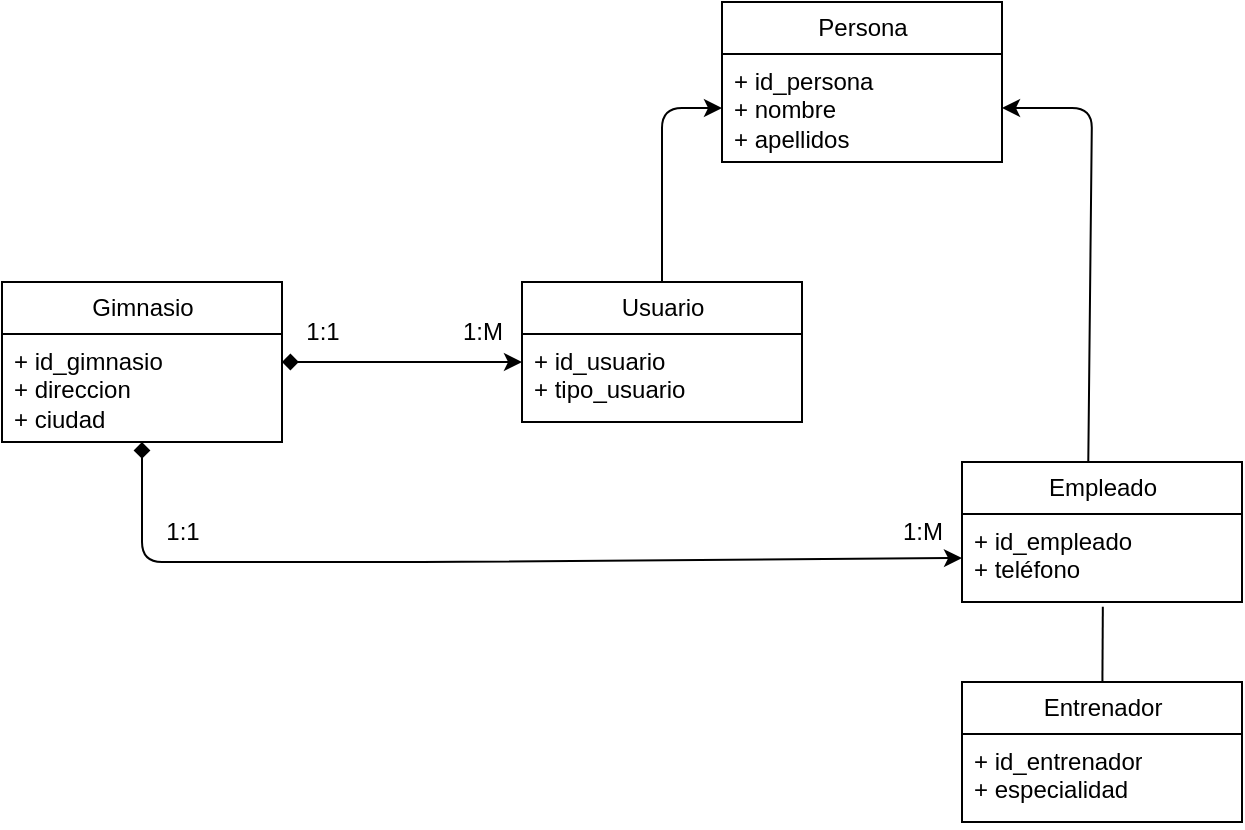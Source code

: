 <mxfile>
    <diagram id="JiYE2LtNr2qzzN4ghaXM" name="Page-1">
        <mxGraphModel dx="750" dy="563" grid="1" gridSize="10" guides="1" tooltips="1" connect="1" arrows="1" fold="1" page="1" pageScale="1" pageWidth="2339" pageHeight="3300" math="0" shadow="0">
            <root>
                <mxCell id="0"/>
                <mxCell id="1" parent="0"/>
                <mxCell id="2" value="Gimnasio" style="swimlane;fontStyle=0;childLayout=stackLayout;horizontal=1;startSize=26;fillColor=none;horizontalStack=0;resizeParent=1;resizeParentMax=0;resizeLast=0;collapsible=1;marginBottom=0;html=1;" parent="1" vertex="1">
                    <mxGeometry x="70" y="170" width="140" height="80" as="geometry"/>
                </mxCell>
                <mxCell id="3" value="+ id_gimnasio&lt;br&gt;+ direccion&lt;br&gt;+ ciudad" style="text;strokeColor=none;fillColor=none;align=left;verticalAlign=top;spacingLeft=4;spacingRight=4;overflow=hidden;rotatable=0;points=[[0,0.5],[1,0.5]];portConstraint=eastwest;whiteSpace=wrap;html=1;" parent="2" vertex="1">
                    <mxGeometry y="26" width="140" height="54" as="geometry"/>
                </mxCell>
                <mxCell id="15" style="edgeStyle=none;html=1;entryX=0;entryY=0.5;entryDx=0;entryDy=0;" parent="1" source="6" target="11" edge="1">
                    <mxGeometry relative="1" as="geometry">
                        <Array as="points">
                            <mxPoint x="400" y="83"/>
                        </Array>
                    </mxGeometry>
                </mxCell>
                <mxCell id="6" value="Usuario" style="swimlane;fontStyle=0;childLayout=stackLayout;horizontal=1;startSize=26;fillColor=none;horizontalStack=0;resizeParent=1;resizeParentMax=0;resizeLast=0;collapsible=1;marginBottom=0;html=1;" parent="1" vertex="1">
                    <mxGeometry x="330" y="170" width="140" height="70" as="geometry"/>
                </mxCell>
                <mxCell id="7" value="+ id_usuario&lt;br&gt;+ tipo_usuario" style="text;strokeColor=none;fillColor=none;align=left;verticalAlign=top;spacingLeft=4;spacingRight=4;overflow=hidden;rotatable=0;points=[[0,0.5],[1,0.5]];portConstraint=eastwest;whiteSpace=wrap;html=1;" parent="6" vertex="1">
                    <mxGeometry y="26" width="140" height="44" as="geometry"/>
                </mxCell>
                <mxCell id="17" style="edgeStyle=none;html=1;exitX=0.451;exitY=0;exitDx=0;exitDy=0;entryX=1;entryY=0.5;entryDx=0;entryDy=0;exitPerimeter=0;" parent="1" source="18" target="11" edge="1">
                    <mxGeometry relative="1" as="geometry">
                        <mxPoint x="615" y="170" as="sourcePoint"/>
                        <Array as="points">
                            <mxPoint x="615" y="83"/>
                        </Array>
                    </mxGeometry>
                </mxCell>
                <mxCell id="10" value="Persona" style="swimlane;fontStyle=0;childLayout=stackLayout;horizontal=1;startSize=26;fillColor=none;horizontalStack=0;resizeParent=1;resizeParentMax=0;resizeLast=0;collapsible=1;marginBottom=0;html=1;" parent="1" vertex="1">
                    <mxGeometry x="430" y="30" width="140" height="80" as="geometry"/>
                </mxCell>
                <mxCell id="11" value="+ id_persona&lt;br&gt;+ nombre&lt;br&gt;+ apellidos" style="text;strokeColor=none;fillColor=none;align=left;verticalAlign=top;spacingLeft=4;spacingRight=4;overflow=hidden;rotatable=0;points=[[0,0.5],[1,0.5]];portConstraint=eastwest;whiteSpace=wrap;html=1;" parent="10" vertex="1">
                    <mxGeometry y="26" width="140" height="54" as="geometry"/>
                </mxCell>
                <mxCell id="18" value="Empleado" style="swimlane;fontStyle=0;childLayout=stackLayout;horizontal=1;startSize=26;fillColor=none;horizontalStack=0;resizeParent=1;resizeParentMax=0;resizeLast=0;collapsible=1;marginBottom=0;html=1;" parent="1" vertex="1">
                    <mxGeometry x="550" y="260" width="140" height="70" as="geometry"/>
                </mxCell>
                <mxCell id="19" value="+ id_empleado&lt;br&gt;+ teléfono" style="text;strokeColor=none;fillColor=none;align=left;verticalAlign=top;spacingLeft=4;spacingRight=4;overflow=hidden;rotatable=0;points=[[0,0.5],[1,0.5]];portConstraint=eastwest;whiteSpace=wrap;html=1;" parent="18" vertex="1">
                    <mxGeometry y="26" width="140" height="44" as="geometry"/>
                </mxCell>
                <mxCell id="22" style="edgeStyle=none;html=1;entryX=0.503;entryY=1.055;entryDx=0;entryDy=0;entryPerimeter=0;endArrow=none;endFill=0;" parent="1" source="20" target="19" edge="1">
                    <mxGeometry relative="1" as="geometry"/>
                </mxCell>
                <mxCell id="20" value="Entrenador" style="swimlane;fontStyle=0;childLayout=stackLayout;horizontal=1;startSize=26;fillColor=none;horizontalStack=0;resizeParent=1;resizeParentMax=0;resizeLast=0;collapsible=1;marginBottom=0;html=1;" parent="1" vertex="1">
                    <mxGeometry x="550" y="370" width="140" height="70" as="geometry"/>
                </mxCell>
                <mxCell id="21" value="+ id_entrenador&lt;br&gt;+ especialidad" style="text;strokeColor=none;fillColor=none;align=left;verticalAlign=top;spacingLeft=4;spacingRight=4;overflow=hidden;rotatable=0;points=[[0,0.5],[1,0.5]];portConstraint=eastwest;whiteSpace=wrap;html=1;" parent="20" vertex="1">
                    <mxGeometry y="26" width="140" height="44" as="geometry"/>
                </mxCell>
                <mxCell id="24" value="" style="endArrow=classic;html=1;exitX=1;exitY=0.259;exitDx=0;exitDy=0;exitPerimeter=0;startArrow=diamond;startFill=1;" parent="1" source="3" edge="1">
                    <mxGeometry width="50" height="50" relative="1" as="geometry">
                        <mxPoint x="280" y="260" as="sourcePoint"/>
                        <mxPoint x="330" y="210" as="targetPoint"/>
                    </mxGeometry>
                </mxCell>
                <mxCell id="25" value="1:1" style="text;html=1;align=center;verticalAlign=middle;resizable=0;points=[];autosize=1;strokeColor=none;fillColor=none;" parent="1" vertex="1">
                    <mxGeometry x="210" y="180" width="40" height="30" as="geometry"/>
                </mxCell>
                <mxCell id="26" value="1:M" style="text;html=1;align=center;verticalAlign=middle;resizable=0;points=[];autosize=1;strokeColor=none;fillColor=none;" parent="1" vertex="1">
                    <mxGeometry x="290" y="180" width="40" height="30" as="geometry"/>
                </mxCell>
                <mxCell id="27" style="edgeStyle=none;html=1;entryX=0;entryY=0.5;entryDx=0;entryDy=0;endArrow=classic;endFill=1;startArrow=diamond;startFill=1;" parent="1" source="3" target="19" edge="1">
                    <mxGeometry relative="1" as="geometry">
                        <Array as="points">
                            <mxPoint x="140" y="310"/>
                            <mxPoint x="290" y="310"/>
                        </Array>
                    </mxGeometry>
                </mxCell>
                <mxCell id="28" value="1:M" style="text;html=1;align=center;verticalAlign=middle;resizable=0;points=[];autosize=1;strokeColor=none;fillColor=none;" parent="1" vertex="1">
                    <mxGeometry x="510" y="280" width="40" height="30" as="geometry"/>
                </mxCell>
                <mxCell id="29" value="1:1" style="text;html=1;align=center;verticalAlign=middle;resizable=0;points=[];autosize=1;strokeColor=none;fillColor=none;" parent="1" vertex="1">
                    <mxGeometry x="140" y="280" width="40" height="30" as="geometry"/>
                </mxCell>
            </root>
        </mxGraphModel>
    </diagram>
</mxfile>